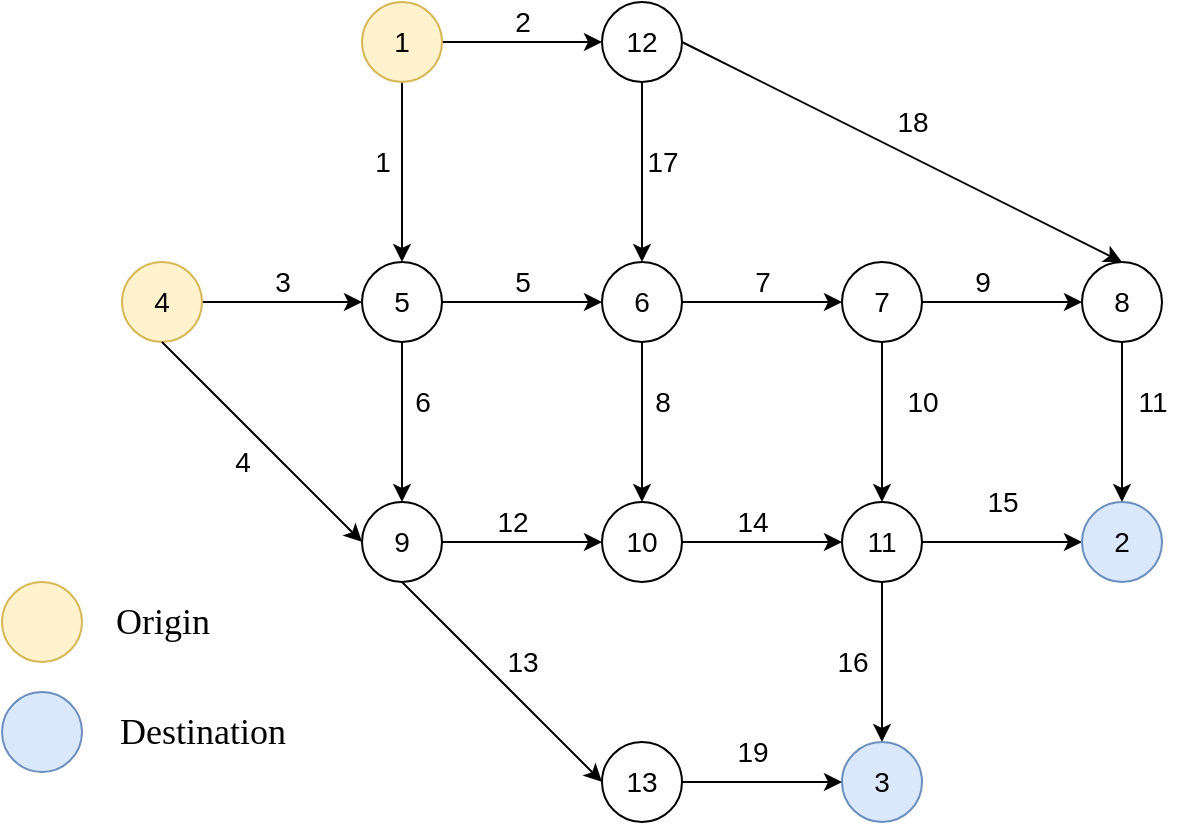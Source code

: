 <mxfile version="16.5.1" type="device"><diagram id="ikxjCCVjAKVL4ew8LN8s" name="第 1 页"><mxGraphModel dx="782" dy="1217" grid="1" gridSize="10" guides="1" tooltips="1" connect="1" arrows="1" fold="1" page="1" pageScale="1" pageWidth="827" pageHeight="1169" math="0" shadow="0"><root><mxCell id="0"/><mxCell id="1" parent="0"/><mxCell id="6HJb-VryOqqr3gh6Pxq3-3" value="" style="edgeStyle=orthogonalEdgeStyle;rounded=0;orthogonalLoop=1;jettySize=auto;html=1;fontSize=14;" edge="1" parent="1" source="6HJb-VryOqqr3gh6Pxq3-1" target="6HJb-VryOqqr3gh6Pxq3-2"><mxGeometry relative="1" as="geometry"/></mxCell><mxCell id="6HJb-VryOqqr3gh6Pxq3-1" value="&lt;font style=&quot;font-size: 14px&quot;&gt;4&lt;/font&gt;" style="ellipse;whiteSpace=wrap;html=1;aspect=fixed;fillColor=#fff2cc;strokeColor=#d6b656;" vertex="1" parent="1"><mxGeometry x="110" y="350" width="40" height="40" as="geometry"/></mxCell><mxCell id="6HJb-VryOqqr3gh6Pxq3-5" value="" style="edgeStyle=orthogonalEdgeStyle;rounded=0;orthogonalLoop=1;jettySize=auto;html=1;fontSize=14;" edge="1" parent="1" source="6HJb-VryOqqr3gh6Pxq3-2" target="6HJb-VryOqqr3gh6Pxq3-4"><mxGeometry relative="1" as="geometry"/></mxCell><mxCell id="6HJb-VryOqqr3gh6Pxq3-17" value="" style="edgeStyle=orthogonalEdgeStyle;rounded=0;orthogonalLoop=1;jettySize=auto;html=1;fontSize=14;" edge="1" parent="1" source="6HJb-VryOqqr3gh6Pxq3-2" target="6HJb-VryOqqr3gh6Pxq3-16"><mxGeometry relative="1" as="geometry"/></mxCell><mxCell id="6HJb-VryOqqr3gh6Pxq3-2" value="&lt;font style=&quot;font-size: 14px&quot;&gt;5&lt;/font&gt;" style="ellipse;whiteSpace=wrap;html=1;aspect=fixed;" vertex="1" parent="1"><mxGeometry x="230" y="350" width="40" height="40" as="geometry"/></mxCell><mxCell id="6HJb-VryOqqr3gh6Pxq3-14" value="" style="edgeStyle=orthogonalEdgeStyle;rounded=0;orthogonalLoop=1;jettySize=auto;html=1;fontSize=14;" edge="1" parent="1" source="6HJb-VryOqqr3gh6Pxq3-4" target="6HJb-VryOqqr3gh6Pxq3-13"><mxGeometry relative="1" as="geometry"/></mxCell><mxCell id="6HJb-VryOqqr3gh6Pxq3-4" value="&lt;font style=&quot;font-size: 14px&quot;&gt;9&lt;/font&gt;" style="ellipse;whiteSpace=wrap;html=1;aspect=fixed;" vertex="1" parent="1"><mxGeometry x="230" y="470" width="40" height="40" as="geometry"/></mxCell><mxCell id="6HJb-VryOqqr3gh6Pxq3-6" value="3" style="text;html=1;align=center;verticalAlign=middle;resizable=0;points=[];autosize=1;strokeColor=none;fillColor=none;fontSize=14;" vertex="1" parent="1"><mxGeometry x="180" y="350" width="20" height="20" as="geometry"/></mxCell><mxCell id="6HJb-VryOqqr3gh6Pxq3-7" value="6" style="text;html=1;align=center;verticalAlign=middle;resizable=0;points=[];autosize=1;strokeColor=none;fillColor=none;fontSize=14;" vertex="1" parent="1"><mxGeometry x="250" y="410" width="20" height="20" as="geometry"/></mxCell><mxCell id="6HJb-VryOqqr3gh6Pxq3-11" value="" style="endArrow=classic;html=1;rounded=0;fontSize=14;exitX=0.5;exitY=1;exitDx=0;exitDy=0;entryX=0;entryY=0.5;entryDx=0;entryDy=0;" edge="1" parent="1" source="6HJb-VryOqqr3gh6Pxq3-1" target="6HJb-VryOqqr3gh6Pxq3-4"><mxGeometry width="50" height="50" relative="1" as="geometry"><mxPoint x="220" y="540" as="sourcePoint"/><mxPoint x="270" y="490" as="targetPoint"/></mxGeometry></mxCell><mxCell id="6HJb-VryOqqr3gh6Pxq3-12" value="4" style="text;html=1;align=center;verticalAlign=middle;resizable=0;points=[];autosize=1;strokeColor=none;fillColor=none;fontSize=14;" vertex="1" parent="1"><mxGeometry x="160" y="440" width="20" height="20" as="geometry"/></mxCell><mxCell id="6HJb-VryOqqr3gh6Pxq3-28" value="" style="edgeStyle=orthogonalEdgeStyle;rounded=0;orthogonalLoop=1;jettySize=auto;html=1;fontSize=14;" edge="1" parent="1" source="6HJb-VryOqqr3gh6Pxq3-13" target="6HJb-VryOqqr3gh6Pxq3-26"><mxGeometry relative="1" as="geometry"/></mxCell><mxCell id="6HJb-VryOqqr3gh6Pxq3-13" value="&lt;font style=&quot;font-size: 14px&quot;&gt;10&lt;/font&gt;" style="ellipse;whiteSpace=wrap;html=1;aspect=fixed;" vertex="1" parent="1"><mxGeometry x="350" y="470" width="40" height="40" as="geometry"/></mxCell><mxCell id="6HJb-VryOqqr3gh6Pxq3-15" value="12" style="text;html=1;align=center;verticalAlign=middle;resizable=0;points=[];autosize=1;strokeColor=none;fillColor=none;fontSize=14;" vertex="1" parent="1"><mxGeometry x="290" y="470" width="30" height="20" as="geometry"/></mxCell><mxCell id="6HJb-VryOqqr3gh6Pxq3-19" value="" style="edgeStyle=orthogonalEdgeStyle;rounded=0;orthogonalLoop=1;jettySize=auto;html=1;fontSize=14;" edge="1" parent="1" source="6HJb-VryOqqr3gh6Pxq3-16" target="6HJb-VryOqqr3gh6Pxq3-13"><mxGeometry relative="1" as="geometry"/></mxCell><mxCell id="6HJb-VryOqqr3gh6Pxq3-24" value="" style="edgeStyle=orthogonalEdgeStyle;rounded=0;orthogonalLoop=1;jettySize=auto;html=1;fontSize=14;" edge="1" parent="1" source="6HJb-VryOqqr3gh6Pxq3-16" target="6HJb-VryOqqr3gh6Pxq3-23"><mxGeometry relative="1" as="geometry"/></mxCell><mxCell id="6HJb-VryOqqr3gh6Pxq3-16" value="&lt;font style=&quot;font-size: 14px&quot;&gt;6&lt;/font&gt;" style="ellipse;whiteSpace=wrap;html=1;aspect=fixed;" vertex="1" parent="1"><mxGeometry x="350" y="350" width="40" height="40" as="geometry"/></mxCell><mxCell id="6HJb-VryOqqr3gh6Pxq3-18" value="5" style="text;html=1;align=center;verticalAlign=middle;resizable=0;points=[];autosize=1;strokeColor=none;fillColor=none;fontSize=14;" vertex="1" parent="1"><mxGeometry x="300" y="350" width="20" height="20" as="geometry"/></mxCell><mxCell id="6HJb-VryOqqr3gh6Pxq3-20" value="8" style="text;html=1;align=center;verticalAlign=middle;resizable=0;points=[];autosize=1;strokeColor=none;fillColor=none;fontSize=14;" vertex="1" parent="1"><mxGeometry x="370" y="410" width="20" height="20" as="geometry"/></mxCell><mxCell id="6HJb-VryOqqr3gh6Pxq3-27" value="" style="edgeStyle=orthogonalEdgeStyle;rounded=0;orthogonalLoop=1;jettySize=auto;html=1;fontSize=14;" edge="1" parent="1" source="6HJb-VryOqqr3gh6Pxq3-23" target="6HJb-VryOqqr3gh6Pxq3-26"><mxGeometry relative="1" as="geometry"/></mxCell><mxCell id="6HJb-VryOqqr3gh6Pxq3-40" value="" style="edgeStyle=orthogonalEdgeStyle;rounded=0;orthogonalLoop=1;jettySize=auto;html=1;fontSize=14;" edge="1" parent="1" source="6HJb-VryOqqr3gh6Pxq3-23" target="6HJb-VryOqqr3gh6Pxq3-39"><mxGeometry relative="1" as="geometry"/></mxCell><mxCell id="6HJb-VryOqqr3gh6Pxq3-23" value="&lt;font style=&quot;font-size: 14px&quot;&gt;7&lt;/font&gt;" style="ellipse;whiteSpace=wrap;html=1;aspect=fixed;" vertex="1" parent="1"><mxGeometry x="470" y="350" width="40" height="40" as="geometry"/></mxCell><mxCell id="6HJb-VryOqqr3gh6Pxq3-25" value="7" style="text;html=1;align=center;verticalAlign=middle;resizable=0;points=[];autosize=1;strokeColor=none;fillColor=none;fontSize=14;" vertex="1" parent="1"><mxGeometry x="420" y="350" width="20" height="20" as="geometry"/></mxCell><mxCell id="6HJb-VryOqqr3gh6Pxq3-47" value="" style="edgeStyle=orthogonalEdgeStyle;rounded=0;orthogonalLoop=1;jettySize=auto;html=1;fontSize=14;" edge="1" parent="1" source="6HJb-VryOqqr3gh6Pxq3-26" target="6HJb-VryOqqr3gh6Pxq3-46"><mxGeometry relative="1" as="geometry"/></mxCell><mxCell id="6HJb-VryOqqr3gh6Pxq3-50" value="" style="edgeStyle=orthogonalEdgeStyle;rounded=0;orthogonalLoop=1;jettySize=auto;html=1;fontSize=14;" edge="1" parent="1" source="6HJb-VryOqqr3gh6Pxq3-26" target="6HJb-VryOqqr3gh6Pxq3-49"><mxGeometry relative="1" as="geometry"/></mxCell><mxCell id="6HJb-VryOqqr3gh6Pxq3-26" value="&lt;font style=&quot;font-size: 14px&quot;&gt;11&lt;/font&gt;" style="ellipse;whiteSpace=wrap;html=1;aspect=fixed;" vertex="1" parent="1"><mxGeometry x="470" y="470" width="40" height="40" as="geometry"/></mxCell><mxCell id="6HJb-VryOqqr3gh6Pxq3-29" value="14" style="text;html=1;align=center;verticalAlign=middle;resizable=0;points=[];autosize=1;strokeColor=none;fillColor=none;fontSize=14;" vertex="1" parent="1"><mxGeometry x="410" y="470" width="30" height="20" as="geometry"/></mxCell><mxCell id="6HJb-VryOqqr3gh6Pxq3-30" value="10" style="text;html=1;align=center;verticalAlign=middle;resizable=0;points=[];autosize=1;strokeColor=none;fillColor=none;fontSize=14;rotation=0;" vertex="1" parent="1"><mxGeometry x="495" y="410" width="30" height="20" as="geometry"/></mxCell><mxCell id="6HJb-VryOqqr3gh6Pxq3-32" value="" style="edgeStyle=orthogonalEdgeStyle;rounded=0;orthogonalLoop=1;jettySize=auto;html=1;fontSize=14;" edge="1" parent="1" source="6HJb-VryOqqr3gh6Pxq3-31" target="6HJb-VryOqqr3gh6Pxq3-2"><mxGeometry relative="1" as="geometry"/></mxCell><mxCell id="6HJb-VryOqqr3gh6Pxq3-35" value="" style="edgeStyle=orthogonalEdgeStyle;rounded=0;orthogonalLoop=1;jettySize=auto;html=1;fontSize=14;" edge="1" parent="1" source="6HJb-VryOqqr3gh6Pxq3-31" target="6HJb-VryOqqr3gh6Pxq3-34"><mxGeometry relative="1" as="geometry"/></mxCell><mxCell id="6HJb-VryOqqr3gh6Pxq3-31" value="&lt;font style=&quot;font-size: 14px&quot;&gt;1&lt;/font&gt;" style="ellipse;whiteSpace=wrap;html=1;aspect=fixed;fillColor=#fff2cc;strokeColor=#d6b656;" vertex="1" parent="1"><mxGeometry x="230" y="220" width="40" height="40" as="geometry"/></mxCell><mxCell id="6HJb-VryOqqr3gh6Pxq3-33" value="1" style="text;html=1;align=center;verticalAlign=middle;resizable=0;points=[];autosize=1;strokeColor=none;fillColor=none;fontSize=14;" vertex="1" parent="1"><mxGeometry x="230" y="290" width="20" height="20" as="geometry"/></mxCell><mxCell id="6HJb-VryOqqr3gh6Pxq3-37" value="" style="edgeStyle=orthogonalEdgeStyle;rounded=0;orthogonalLoop=1;jettySize=auto;html=1;fontSize=14;" edge="1" parent="1" source="6HJb-VryOqqr3gh6Pxq3-34" target="6HJb-VryOqqr3gh6Pxq3-16"><mxGeometry relative="1" as="geometry"/></mxCell><mxCell id="6HJb-VryOqqr3gh6Pxq3-34" value="&lt;font style=&quot;font-size: 14px&quot;&gt;12&lt;/font&gt;" style="ellipse;whiteSpace=wrap;html=1;aspect=fixed;" vertex="1" parent="1"><mxGeometry x="350" y="220" width="40" height="40" as="geometry"/></mxCell><mxCell id="6HJb-VryOqqr3gh6Pxq3-36" value="2" style="text;html=1;align=center;verticalAlign=middle;resizable=0;points=[];autosize=1;strokeColor=none;fillColor=none;fontSize=14;" vertex="1" parent="1"><mxGeometry x="300" y="220" width="20" height="20" as="geometry"/></mxCell><mxCell id="6HJb-VryOqqr3gh6Pxq3-38" value="17" style="text;html=1;align=center;verticalAlign=middle;resizable=0;points=[];autosize=1;strokeColor=none;fillColor=none;fontSize=14;" vertex="1" parent="1"><mxGeometry x="365" y="290" width="30" height="20" as="geometry"/></mxCell><mxCell id="6HJb-VryOqqr3gh6Pxq3-52" value="" style="edgeStyle=orthogonalEdgeStyle;rounded=0;orthogonalLoop=1;jettySize=auto;html=1;fontSize=14;" edge="1" parent="1" source="6HJb-VryOqqr3gh6Pxq3-39" target="6HJb-VryOqqr3gh6Pxq3-49"><mxGeometry relative="1" as="geometry"/></mxCell><mxCell id="6HJb-VryOqqr3gh6Pxq3-39" value="&lt;span style=&quot;font-size: 14px&quot;&gt;8&lt;/span&gt;" style="ellipse;whiteSpace=wrap;html=1;aspect=fixed;" vertex="1" parent="1"><mxGeometry x="590" y="350" width="40" height="40" as="geometry"/></mxCell><mxCell id="6HJb-VryOqqr3gh6Pxq3-41" value="9" style="text;html=1;align=center;verticalAlign=middle;resizable=0;points=[];autosize=1;strokeColor=none;fillColor=none;fontSize=14;" vertex="1" parent="1"><mxGeometry x="530" y="350" width="20" height="20" as="geometry"/></mxCell><mxCell id="6HJb-VryOqqr3gh6Pxq3-42" value="" style="endArrow=classic;html=1;rounded=0;fontSize=14;exitX=1;exitY=0.5;exitDx=0;exitDy=0;entryX=0.5;entryY=0;entryDx=0;entryDy=0;" edge="1" parent="1" source="6HJb-VryOqqr3gh6Pxq3-34" target="6HJb-VryOqqr3gh6Pxq3-39"><mxGeometry width="50" height="50" relative="1" as="geometry"><mxPoint x="460" y="300" as="sourcePoint"/><mxPoint x="510" y="250" as="targetPoint"/></mxGeometry></mxCell><mxCell id="6HJb-VryOqqr3gh6Pxq3-43" value="18" style="text;html=1;align=center;verticalAlign=middle;resizable=0;points=[];autosize=1;strokeColor=none;fillColor=none;fontSize=14;" vertex="1" parent="1"><mxGeometry x="490" y="270" width="30" height="20" as="geometry"/></mxCell><mxCell id="6HJb-VryOqqr3gh6Pxq3-46" value="&lt;font style=&quot;font-size: 14px&quot;&gt;3&lt;/font&gt;" style="ellipse;whiteSpace=wrap;html=1;aspect=fixed;fillColor=#dae8fc;strokeColor=#6c8ebf;" vertex="1" parent="1"><mxGeometry x="470" y="590" width="40" height="40" as="geometry"/></mxCell><mxCell id="6HJb-VryOqqr3gh6Pxq3-48" value="16" style="text;html=1;align=center;verticalAlign=middle;resizable=0;points=[];autosize=1;strokeColor=none;fillColor=none;fontSize=14;" vertex="1" parent="1"><mxGeometry x="460" y="540" width="30" height="20" as="geometry"/></mxCell><mxCell id="6HJb-VryOqqr3gh6Pxq3-49" value="&lt;font style=&quot;font-size: 14px&quot;&gt;2&lt;/font&gt;" style="ellipse;whiteSpace=wrap;html=1;aspect=fixed;fillColor=#dae8fc;strokeColor=#6c8ebf;" vertex="1" parent="1"><mxGeometry x="590" y="470" width="40" height="40" as="geometry"/></mxCell><mxCell id="6HJb-VryOqqr3gh6Pxq3-51" value="15" style="text;html=1;align=center;verticalAlign=middle;resizable=0;points=[];autosize=1;strokeColor=none;fillColor=none;fontSize=14;" vertex="1" parent="1"><mxGeometry x="535" y="460" width="30" height="20" as="geometry"/></mxCell><mxCell id="6HJb-VryOqqr3gh6Pxq3-53" value="11" style="text;html=1;align=center;verticalAlign=middle;resizable=0;points=[];autosize=1;strokeColor=none;fillColor=none;fontSize=14;" vertex="1" parent="1"><mxGeometry x="610" y="410" width="30" height="20" as="geometry"/></mxCell><mxCell id="6HJb-VryOqqr3gh6Pxq3-56" value="" style="edgeStyle=orthogonalEdgeStyle;rounded=0;orthogonalLoop=1;jettySize=auto;html=1;fontSize=14;" edge="1" parent="1" source="6HJb-VryOqqr3gh6Pxq3-54" target="6HJb-VryOqqr3gh6Pxq3-46"><mxGeometry relative="1" as="geometry"/></mxCell><mxCell id="6HJb-VryOqqr3gh6Pxq3-54" value="&lt;font style=&quot;font-size: 14px&quot;&gt;13&lt;/font&gt;" style="ellipse;whiteSpace=wrap;html=1;aspect=fixed;" vertex="1" parent="1"><mxGeometry x="350" y="590" width="40" height="40" as="geometry"/></mxCell><mxCell id="6HJb-VryOqqr3gh6Pxq3-57" value="19" style="text;html=1;align=center;verticalAlign=middle;resizable=0;points=[];autosize=1;strokeColor=none;fillColor=none;fontSize=14;" vertex="1" parent="1"><mxGeometry x="410" y="585" width="30" height="20" as="geometry"/></mxCell><mxCell id="6HJb-VryOqqr3gh6Pxq3-58" value="" style="endArrow=classic;html=1;rounded=0;fontSize=14;entryX=0;entryY=0.5;entryDx=0;entryDy=0;exitX=0.5;exitY=1;exitDx=0;exitDy=0;" edge="1" parent="1" source="6HJb-VryOqqr3gh6Pxq3-4" target="6HJb-VryOqqr3gh6Pxq3-54"><mxGeometry width="50" height="50" relative="1" as="geometry"><mxPoint x="235" y="585" as="sourcePoint"/><mxPoint x="285" y="535" as="targetPoint"/></mxGeometry></mxCell><mxCell id="6HJb-VryOqqr3gh6Pxq3-59" value="13" style="text;html=1;align=center;verticalAlign=middle;resizable=0;points=[];autosize=1;strokeColor=none;fillColor=none;fontSize=14;" vertex="1" parent="1"><mxGeometry x="295" y="540" width="30" height="20" as="geometry"/></mxCell><mxCell id="6HJb-VryOqqr3gh6Pxq3-61" value="" style="ellipse;whiteSpace=wrap;html=1;aspect=fixed;fillColor=#fff2cc;strokeColor=#d6b656;" vertex="1" parent="1"><mxGeometry x="50" y="510" width="40" height="40" as="geometry"/></mxCell><mxCell id="6HJb-VryOqqr3gh6Pxq3-62" value="&lt;font face=&quot;Times New Roman&quot; style=&quot;font-size: 18px&quot;&gt;Origin&lt;/font&gt;" style="text;html=1;align=center;verticalAlign=middle;resizable=0;points=[];autosize=1;strokeColor=none;fillColor=none;fontSize=14;" vertex="1" parent="1"><mxGeometry x="100" y="520" width="60" height="20" as="geometry"/></mxCell><mxCell id="6HJb-VryOqqr3gh6Pxq3-63" value="" style="ellipse;whiteSpace=wrap;html=1;aspect=fixed;fillColor=#dae8fc;strokeColor=#6c8ebf;" vertex="1" parent="1"><mxGeometry x="50" y="565" width="40" height="40" as="geometry"/></mxCell><mxCell id="6HJb-VryOqqr3gh6Pxq3-64" value="&lt;font face=&quot;Times New Roman&quot; style=&quot;font-size: 18px&quot;&gt;Destination&lt;/font&gt;" style="text;html=1;align=center;verticalAlign=middle;resizable=0;points=[];autosize=1;strokeColor=none;fillColor=none;fontSize=14;" vertex="1" parent="1"><mxGeometry x="100" y="575" width="100" height="20" as="geometry"/></mxCell></root></mxGraphModel></diagram></mxfile>